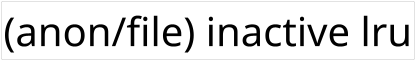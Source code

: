 @startuml

skinparam ComponentStyle rectangle
hide stereotype
scale 1/5

skinparam Component {
    FontSize 200
    FontColor Black
    RoundCorner 10
    BorderThickness 0
    BackgroundColor transparent
}

component cp [
(anon/file) inactive lru
]
@enduml
